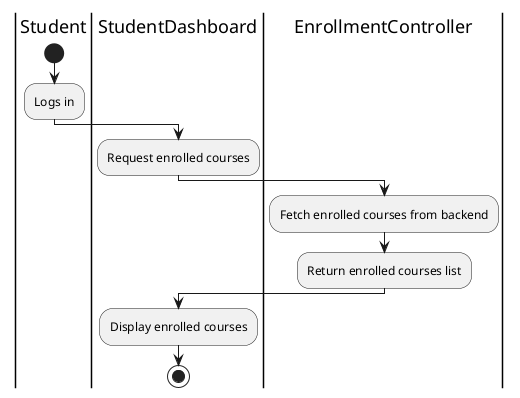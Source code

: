 @startuml ViewEnrolledCourses
|Student|
start
:Logs in;
|StudentDashboard|
:Request enrolled courses;
|EnrollmentController|
:Fetch enrolled courses from backend;
:Return enrolled courses list;
|StudentDashboard|
:Display enrolled courses;
stop
@enduml